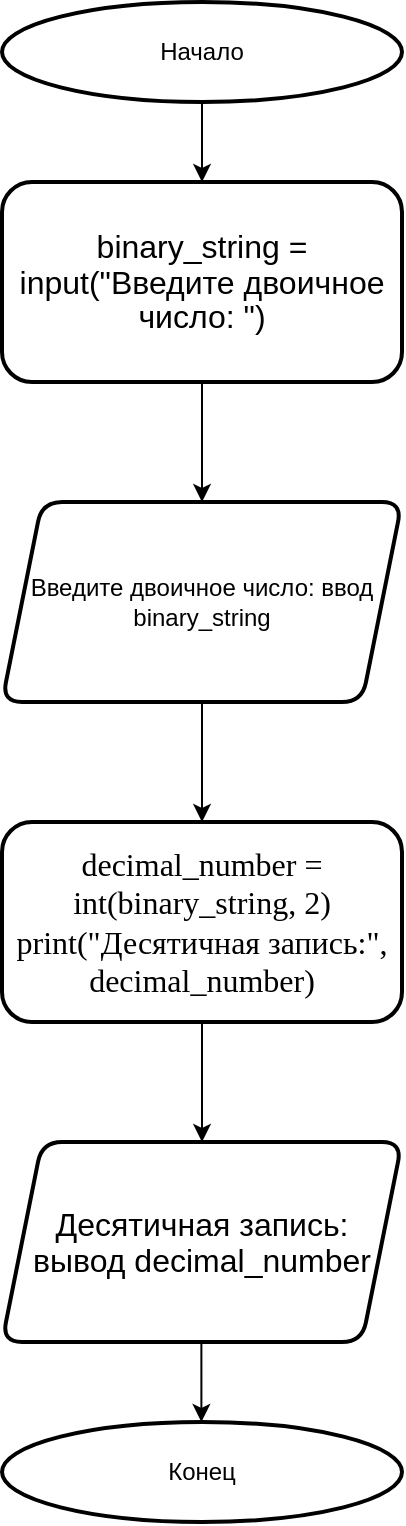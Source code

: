 <mxfile version="25.0.1">
  <diagram name="Страница — 1" id="LXo4-B0sKtDkMDELj0Gz">
    <mxGraphModel dx="704" dy="787" grid="1" gridSize="10" guides="1" tooltips="1" connect="1" arrows="1" fold="1" page="1" pageScale="1" pageWidth="827" pageHeight="1169" math="0" shadow="0">
      <root>
        <mxCell id="0" />
        <mxCell id="1" parent="0" />
        <mxCell id="CGueFhNoT2K6mEF5fFYu-1" value="Начало" style="strokeWidth=2;html=1;shape=mxgraph.flowchart.start_1;whiteSpace=wrap;" vertex="1" parent="1">
          <mxGeometry x="80" y="80.0" width="200" height="50" as="geometry" />
        </mxCell>
        <mxCell id="CGueFhNoT2K6mEF5fFYu-2" value="" style="edgeStyle=orthogonalEdgeStyle;rounded=0;orthogonalLoop=1;jettySize=auto;html=1;exitX=0.5;exitY=1;exitDx=0;exitDy=0;exitPerimeter=0;entryX=0.5;entryY=0;entryDx=0;entryDy=0;" edge="1" source="CGueFhNoT2K6mEF5fFYu-1" target="CGueFhNoT2K6mEF5fFYu-3" parent="1">
          <mxGeometry relative="1" as="geometry">
            <mxPoint x="179.69" y="130.0" as="sourcePoint" />
            <mxPoint x="179.69" y="170.0" as="targetPoint" />
            <Array as="points" />
          </mxGeometry>
        </mxCell>
        <mxCell id="CGueFhNoT2K6mEF5fFYu-5" value="" style="edgeStyle=orthogonalEdgeStyle;rounded=0;orthogonalLoop=1;jettySize=auto;html=1;" edge="1" parent="1" source="CGueFhNoT2K6mEF5fFYu-3" target="CGueFhNoT2K6mEF5fFYu-4">
          <mxGeometry relative="1" as="geometry" />
        </mxCell>
        <mxCell id="CGueFhNoT2K6mEF5fFYu-3" value="&lt;span style=&quot;font-size:12.0pt;line-height:107%;&lt;br/&gt;font-family:&amp;quot;Times New Roman&amp;quot;,serif;mso-fareast-font-family:Calibri;mso-fareast-theme-font:&lt;br/&gt;minor-latin;mso-ansi-language:RU;mso-fareast-language:EN-US;mso-bidi-language:&lt;br/&gt;AR-SA;mso-bidi-font-weight:bold&quot;&gt;&lt;span style=&quot;font-size:12.0pt;line-height:107%;&lt;br/&gt;font-family:&amp;quot;Times New Roman&amp;quot;,serif;mso-fareast-font-family:Calibri;mso-fareast-theme-font:&lt;br/&gt;minor-latin;mso-ansi-language:RU;mso-fareast-language:EN-US;mso-bidi-language:&lt;br/&gt;AR-SA;mso-bidi-font-weight:bold&quot;&gt;binary_string = input(&quot;Введите двоичное&lt;br/&gt;число: &quot;)&lt;/span&gt;&lt;/span&gt;" style="rounded=1;whiteSpace=wrap;html=1;strokeWidth=2;" vertex="1" parent="1">
          <mxGeometry x="80" y="170" width="200" height="100" as="geometry" />
        </mxCell>
        <mxCell id="CGueFhNoT2K6mEF5fFYu-7" value="" style="edgeStyle=orthogonalEdgeStyle;rounded=0;orthogonalLoop=1;jettySize=auto;html=1;" edge="1" parent="1" source="CGueFhNoT2K6mEF5fFYu-4" target="CGueFhNoT2K6mEF5fFYu-6">
          <mxGeometry relative="1" as="geometry" />
        </mxCell>
        <mxCell id="CGueFhNoT2K6mEF5fFYu-4" value="Введите двоичное число: ввод binary_string" style="shape=parallelogram;perimeter=parallelogramPerimeter;whiteSpace=wrap;html=1;fixedSize=1;rounded=1;strokeWidth=2;" vertex="1" parent="1">
          <mxGeometry x="80" y="330" width="200" height="100" as="geometry" />
        </mxCell>
        <mxCell id="CGueFhNoT2K6mEF5fFYu-9" value="" style="edgeStyle=orthogonalEdgeStyle;rounded=0;orthogonalLoop=1;jettySize=auto;html=1;" edge="1" parent="1" source="CGueFhNoT2K6mEF5fFYu-6" target="CGueFhNoT2K6mEF5fFYu-8">
          <mxGeometry relative="1" as="geometry" />
        </mxCell>
        <mxCell id="CGueFhNoT2K6mEF5fFYu-6" value="&lt;div&gt;&lt;span style=&quot;font-size:12.0pt;line-height:&lt;br/&gt;107%;font-family:&amp;quot;Times New Roman&amp;quot;,serif;mso-fareast-font-family:Calibri;&lt;br/&gt;mso-fareast-theme-font:minor-latin;mso-ansi-language:EN-US;mso-fareast-language:&lt;br/&gt;EN-US;mso-bidi-language:AR-SA;mso-bidi-font-weight:bold&quot; lang=&quot;EN-US&quot;&gt;decimal_number =&lt;br/&gt;int(binary_string, 2)&lt;/span&gt;&lt;/div&gt;&lt;div&gt;&lt;span style=&quot;font-size:12.0pt;line-height:&lt;br/&gt;107%;font-family:&amp;quot;Times New Roman&amp;quot;,serif;mso-fareast-font-family:Calibri;&lt;br/&gt;mso-fareast-theme-font:minor-latin;mso-ansi-language:EN-US;mso-fareast-language:&lt;br/&gt;EN-US;mso-bidi-language:AR-SA;mso-bidi-font-weight:bold&quot; lang=&quot;EN-US&quot;&gt;print(&lt;/span&gt;&lt;span style=&quot;font-family: &amp;quot;Times New Roman&amp;quot;, serif; font-size: 12pt; background-color: initial;&quot;&gt;&quot;Десятичная запись:&quot;, decimal_number&lt;/span&gt;&lt;span style=&quot;font-family: &amp;quot;Times New Roman&amp;quot;, serif; font-size: 12pt; background-color: initial;&quot;&gt;)&lt;/span&gt;&lt;/div&gt;" style="whiteSpace=wrap;html=1;rounded=1;strokeWidth=2;" vertex="1" parent="1">
          <mxGeometry x="80" y="490" width="200" height="100" as="geometry" />
        </mxCell>
        <mxCell id="CGueFhNoT2K6mEF5fFYu-8" value="&lt;span style=&quot;font-size:12.0pt;line-height:107%;&lt;br/&gt;font-family:&amp;quot;Times New Roman&amp;quot;,serif;mso-fareast-font-family:Calibri;mso-fareast-theme-font:&lt;br/&gt;minor-latin;mso-ansi-language:RU;mso-fareast-language:EN-US;mso-bidi-language:&lt;br/&gt;AR-SA;mso-bidi-font-weight:bold&quot;&gt;Десятичная запись:&lt;/span&gt;&lt;div&gt;&lt;span style=&quot;font-size:12.0pt;line-height:107%;&lt;br/&gt;font-family:&amp;quot;Times New Roman&amp;quot;,serif;mso-fareast-font-family:Calibri;mso-fareast-theme-font:&lt;br/&gt;minor-latin;mso-ansi-language:RU;mso-fareast-language:EN-US;mso-bidi-language:&lt;br/&gt;AR-SA;mso-bidi-font-weight:bold&quot;&gt;вывод decimal_number&lt;/span&gt;&lt;/div&gt;" style="shape=parallelogram;perimeter=parallelogramPerimeter;whiteSpace=wrap;html=1;fixedSize=1;rounded=1;strokeWidth=2;" vertex="1" parent="1">
          <mxGeometry x="80" y="650" width="200" height="100" as="geometry" />
        </mxCell>
        <mxCell id="CGueFhNoT2K6mEF5fFYu-10" value="Конец" style="strokeWidth=2;html=1;shape=mxgraph.flowchart.start_1;whiteSpace=wrap;" vertex="1" parent="1">
          <mxGeometry x="80" y="790" width="200" height="50" as="geometry" />
        </mxCell>
        <mxCell id="CGueFhNoT2K6mEF5fFYu-11" value="" style="edgeStyle=orthogonalEdgeStyle;rounded=0;orthogonalLoop=1;jettySize=auto;html=1;" edge="1" parent="1">
          <mxGeometry relative="1" as="geometry">
            <mxPoint x="179.69" y="750" as="sourcePoint" />
            <mxPoint x="179.69" y="790" as="targetPoint" />
            <Array as="points">
              <mxPoint x="179.69" y="771" />
              <mxPoint x="179.69" y="771" />
            </Array>
          </mxGeometry>
        </mxCell>
      </root>
    </mxGraphModel>
  </diagram>
</mxfile>
